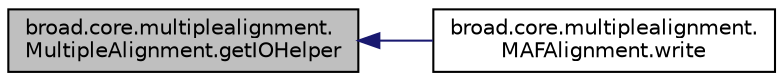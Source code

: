 digraph "broad.core.multiplealignment.MultipleAlignment.getIOHelper"
{
  edge [fontname="Helvetica",fontsize="10",labelfontname="Helvetica",labelfontsize="10"];
  node [fontname="Helvetica",fontsize="10",shape=record];
  rankdir="LR";
  Node1 [label="broad.core.multiplealignment.\lMultipleAlignment.getIOHelper",height=0.2,width=0.4,color="black", fillcolor="grey75", style="filled" fontcolor="black"];
  Node1 -> Node2 [dir="back",color="midnightblue",fontsize="10",style="solid",fontname="Helvetica"];
  Node2 [label="broad.core.multiplealignment.\lMAFAlignment.write",height=0.2,width=0.4,color="black", fillcolor="white", style="filled",URL="$classbroad_1_1core_1_1multiplealignment_1_1_m_a_f_alignment.html#ad5288744d1f6d210feccf4a0cbee7237"];
}
